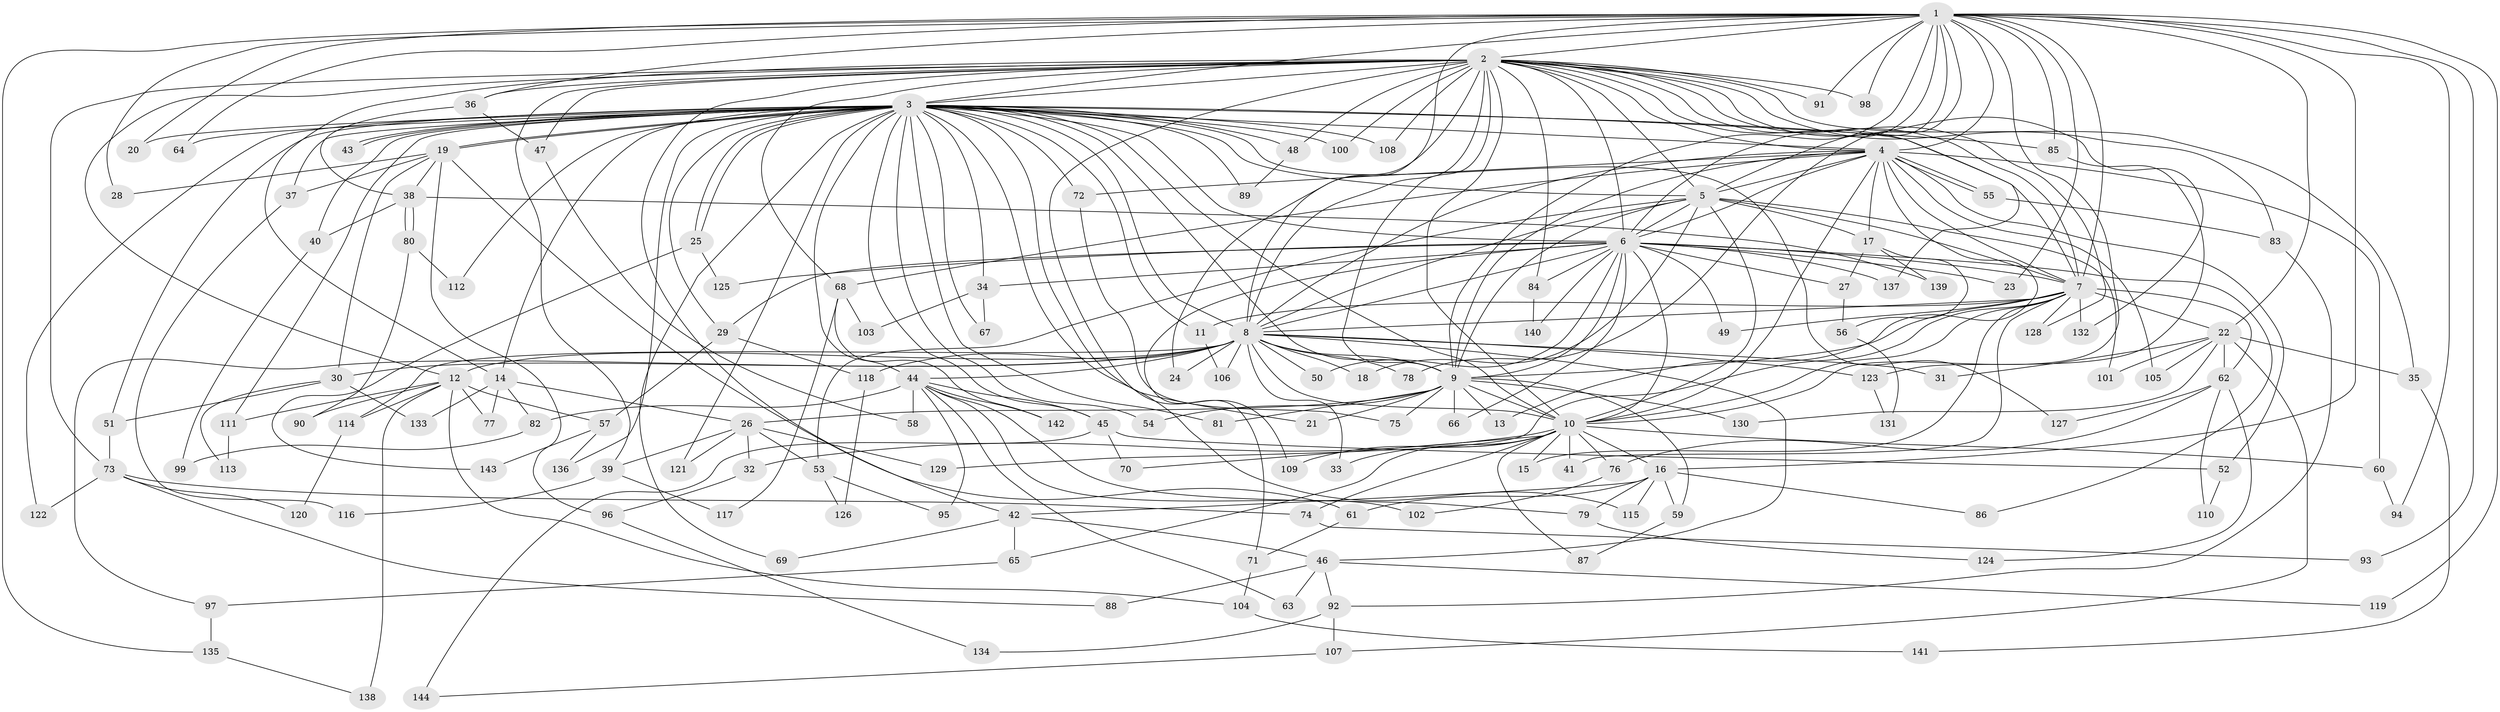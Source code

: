 // coarse degree distribution, {22: 0.018691588785046728, 28: 0.009345794392523364, 39: 0.009345794392523364, 25: 0.009345794392523364, 14: 0.009345794392523364, 20: 0.009345794392523364, 16: 0.009345794392523364, 21: 0.009345794392523364, 3: 0.1588785046728972, 10: 0.018691588785046728, 1: 0.009345794392523364, 6: 0.04672897196261682, 2: 0.514018691588785, 8: 0.009345794392523364, 5: 0.04672897196261682, 9: 0.018691588785046728, 4: 0.07476635514018691, 7: 0.018691588785046728}
// Generated by graph-tools (version 1.1) at 2025/41/03/06/25 10:41:37]
// undirected, 144 vertices, 313 edges
graph export_dot {
graph [start="1"]
  node [color=gray90,style=filled];
  1;
  2;
  3;
  4;
  5;
  6;
  7;
  8;
  9;
  10;
  11;
  12;
  13;
  14;
  15;
  16;
  17;
  18;
  19;
  20;
  21;
  22;
  23;
  24;
  25;
  26;
  27;
  28;
  29;
  30;
  31;
  32;
  33;
  34;
  35;
  36;
  37;
  38;
  39;
  40;
  41;
  42;
  43;
  44;
  45;
  46;
  47;
  48;
  49;
  50;
  51;
  52;
  53;
  54;
  55;
  56;
  57;
  58;
  59;
  60;
  61;
  62;
  63;
  64;
  65;
  66;
  67;
  68;
  69;
  70;
  71;
  72;
  73;
  74;
  75;
  76;
  77;
  78;
  79;
  80;
  81;
  82;
  83;
  84;
  85;
  86;
  87;
  88;
  89;
  90;
  91;
  92;
  93;
  94;
  95;
  96;
  97;
  98;
  99;
  100;
  101;
  102;
  103;
  104;
  105;
  106;
  107;
  108;
  109;
  110;
  111;
  112;
  113;
  114;
  115;
  116;
  117;
  118;
  119;
  120;
  121;
  122;
  123;
  124;
  125;
  126;
  127;
  128;
  129;
  130;
  131;
  132;
  133;
  134;
  135;
  136;
  137;
  138;
  139;
  140;
  141;
  142;
  143;
  144;
  1 -- 2;
  1 -- 3;
  1 -- 4;
  1 -- 5;
  1 -- 6;
  1 -- 7;
  1 -- 8;
  1 -- 9;
  1 -- 10;
  1 -- 16;
  1 -- 20;
  1 -- 22;
  1 -- 23;
  1 -- 28;
  1 -- 36;
  1 -- 64;
  1 -- 78;
  1 -- 85;
  1 -- 91;
  1 -- 93;
  1 -- 94;
  1 -- 98;
  1 -- 119;
  1 -- 135;
  2 -- 3;
  2 -- 4;
  2 -- 5;
  2 -- 6;
  2 -- 7;
  2 -- 8;
  2 -- 9;
  2 -- 10;
  2 -- 12;
  2 -- 14;
  2 -- 24;
  2 -- 35;
  2 -- 36;
  2 -- 39;
  2 -- 42;
  2 -- 47;
  2 -- 48;
  2 -- 68;
  2 -- 73;
  2 -- 83;
  2 -- 84;
  2 -- 91;
  2 -- 98;
  2 -- 100;
  2 -- 108;
  2 -- 109;
  2 -- 128;
  2 -- 132;
  2 -- 137;
  3 -- 4;
  3 -- 5;
  3 -- 6;
  3 -- 7;
  3 -- 8;
  3 -- 9;
  3 -- 10;
  3 -- 11;
  3 -- 14;
  3 -- 19;
  3 -- 19;
  3 -- 20;
  3 -- 21;
  3 -- 25;
  3 -- 25;
  3 -- 29;
  3 -- 34;
  3 -- 37;
  3 -- 40;
  3 -- 43;
  3 -- 43;
  3 -- 44;
  3 -- 45;
  3 -- 48;
  3 -- 51;
  3 -- 54;
  3 -- 64;
  3 -- 67;
  3 -- 69;
  3 -- 72;
  3 -- 81;
  3 -- 85;
  3 -- 89;
  3 -- 100;
  3 -- 108;
  3 -- 111;
  3 -- 112;
  3 -- 115;
  3 -- 121;
  3 -- 122;
  3 -- 127;
  3 -- 136;
  4 -- 5;
  4 -- 6;
  4 -- 7;
  4 -- 8;
  4 -- 9;
  4 -- 10;
  4 -- 13;
  4 -- 17;
  4 -- 52;
  4 -- 55;
  4 -- 55;
  4 -- 60;
  4 -- 68;
  4 -- 72;
  4 -- 105;
  5 -- 6;
  5 -- 7;
  5 -- 8;
  5 -- 9;
  5 -- 10;
  5 -- 17;
  5 -- 18;
  5 -- 53;
  5 -- 101;
  6 -- 7;
  6 -- 8;
  6 -- 9;
  6 -- 10;
  6 -- 23;
  6 -- 27;
  6 -- 29;
  6 -- 34;
  6 -- 49;
  6 -- 50;
  6 -- 66;
  6 -- 71;
  6 -- 84;
  6 -- 86;
  6 -- 125;
  6 -- 137;
  6 -- 140;
  7 -- 8;
  7 -- 9;
  7 -- 10;
  7 -- 11;
  7 -- 15;
  7 -- 22;
  7 -- 41;
  7 -- 49;
  7 -- 62;
  7 -- 128;
  7 -- 129;
  7 -- 132;
  8 -- 9;
  8 -- 10;
  8 -- 12;
  8 -- 18;
  8 -- 24;
  8 -- 30;
  8 -- 31;
  8 -- 33;
  8 -- 44;
  8 -- 46;
  8 -- 50;
  8 -- 78;
  8 -- 97;
  8 -- 106;
  8 -- 114;
  8 -- 118;
  8 -- 123;
  9 -- 10;
  9 -- 13;
  9 -- 21;
  9 -- 26;
  9 -- 54;
  9 -- 59;
  9 -- 66;
  9 -- 75;
  9 -- 81;
  9 -- 130;
  10 -- 15;
  10 -- 16;
  10 -- 32;
  10 -- 33;
  10 -- 41;
  10 -- 60;
  10 -- 65;
  10 -- 70;
  10 -- 74;
  10 -- 76;
  10 -- 87;
  10 -- 109;
  11 -- 106;
  12 -- 57;
  12 -- 77;
  12 -- 90;
  12 -- 104;
  12 -- 111;
  12 -- 114;
  12 -- 138;
  14 -- 26;
  14 -- 77;
  14 -- 82;
  14 -- 133;
  16 -- 42;
  16 -- 59;
  16 -- 61;
  16 -- 79;
  16 -- 86;
  16 -- 115;
  17 -- 27;
  17 -- 56;
  17 -- 139;
  19 -- 28;
  19 -- 30;
  19 -- 37;
  19 -- 38;
  19 -- 61;
  19 -- 96;
  22 -- 31;
  22 -- 35;
  22 -- 62;
  22 -- 101;
  22 -- 105;
  22 -- 107;
  22 -- 130;
  25 -- 125;
  25 -- 143;
  26 -- 32;
  26 -- 39;
  26 -- 53;
  26 -- 121;
  26 -- 129;
  27 -- 56;
  29 -- 57;
  29 -- 118;
  30 -- 51;
  30 -- 113;
  30 -- 133;
  32 -- 96;
  34 -- 67;
  34 -- 103;
  35 -- 141;
  36 -- 38;
  36 -- 47;
  37 -- 116;
  38 -- 40;
  38 -- 80;
  38 -- 80;
  38 -- 139;
  39 -- 116;
  39 -- 117;
  40 -- 99;
  42 -- 46;
  42 -- 65;
  42 -- 69;
  44 -- 45;
  44 -- 58;
  44 -- 63;
  44 -- 79;
  44 -- 82;
  44 -- 95;
  44 -- 102;
  44 -- 142;
  45 -- 52;
  45 -- 70;
  45 -- 144;
  46 -- 63;
  46 -- 88;
  46 -- 92;
  46 -- 119;
  47 -- 58;
  48 -- 89;
  51 -- 73;
  52 -- 110;
  53 -- 95;
  53 -- 126;
  55 -- 83;
  56 -- 131;
  57 -- 136;
  57 -- 143;
  59 -- 87;
  60 -- 94;
  61 -- 71;
  62 -- 76;
  62 -- 110;
  62 -- 124;
  62 -- 127;
  65 -- 97;
  68 -- 103;
  68 -- 117;
  68 -- 142;
  71 -- 104;
  72 -- 75;
  73 -- 74;
  73 -- 88;
  73 -- 120;
  73 -- 122;
  74 -- 93;
  76 -- 102;
  79 -- 124;
  80 -- 90;
  80 -- 112;
  82 -- 99;
  83 -- 92;
  84 -- 140;
  85 -- 123;
  92 -- 107;
  92 -- 134;
  96 -- 134;
  97 -- 135;
  104 -- 141;
  107 -- 144;
  111 -- 113;
  114 -- 120;
  118 -- 126;
  123 -- 131;
  135 -- 138;
}
